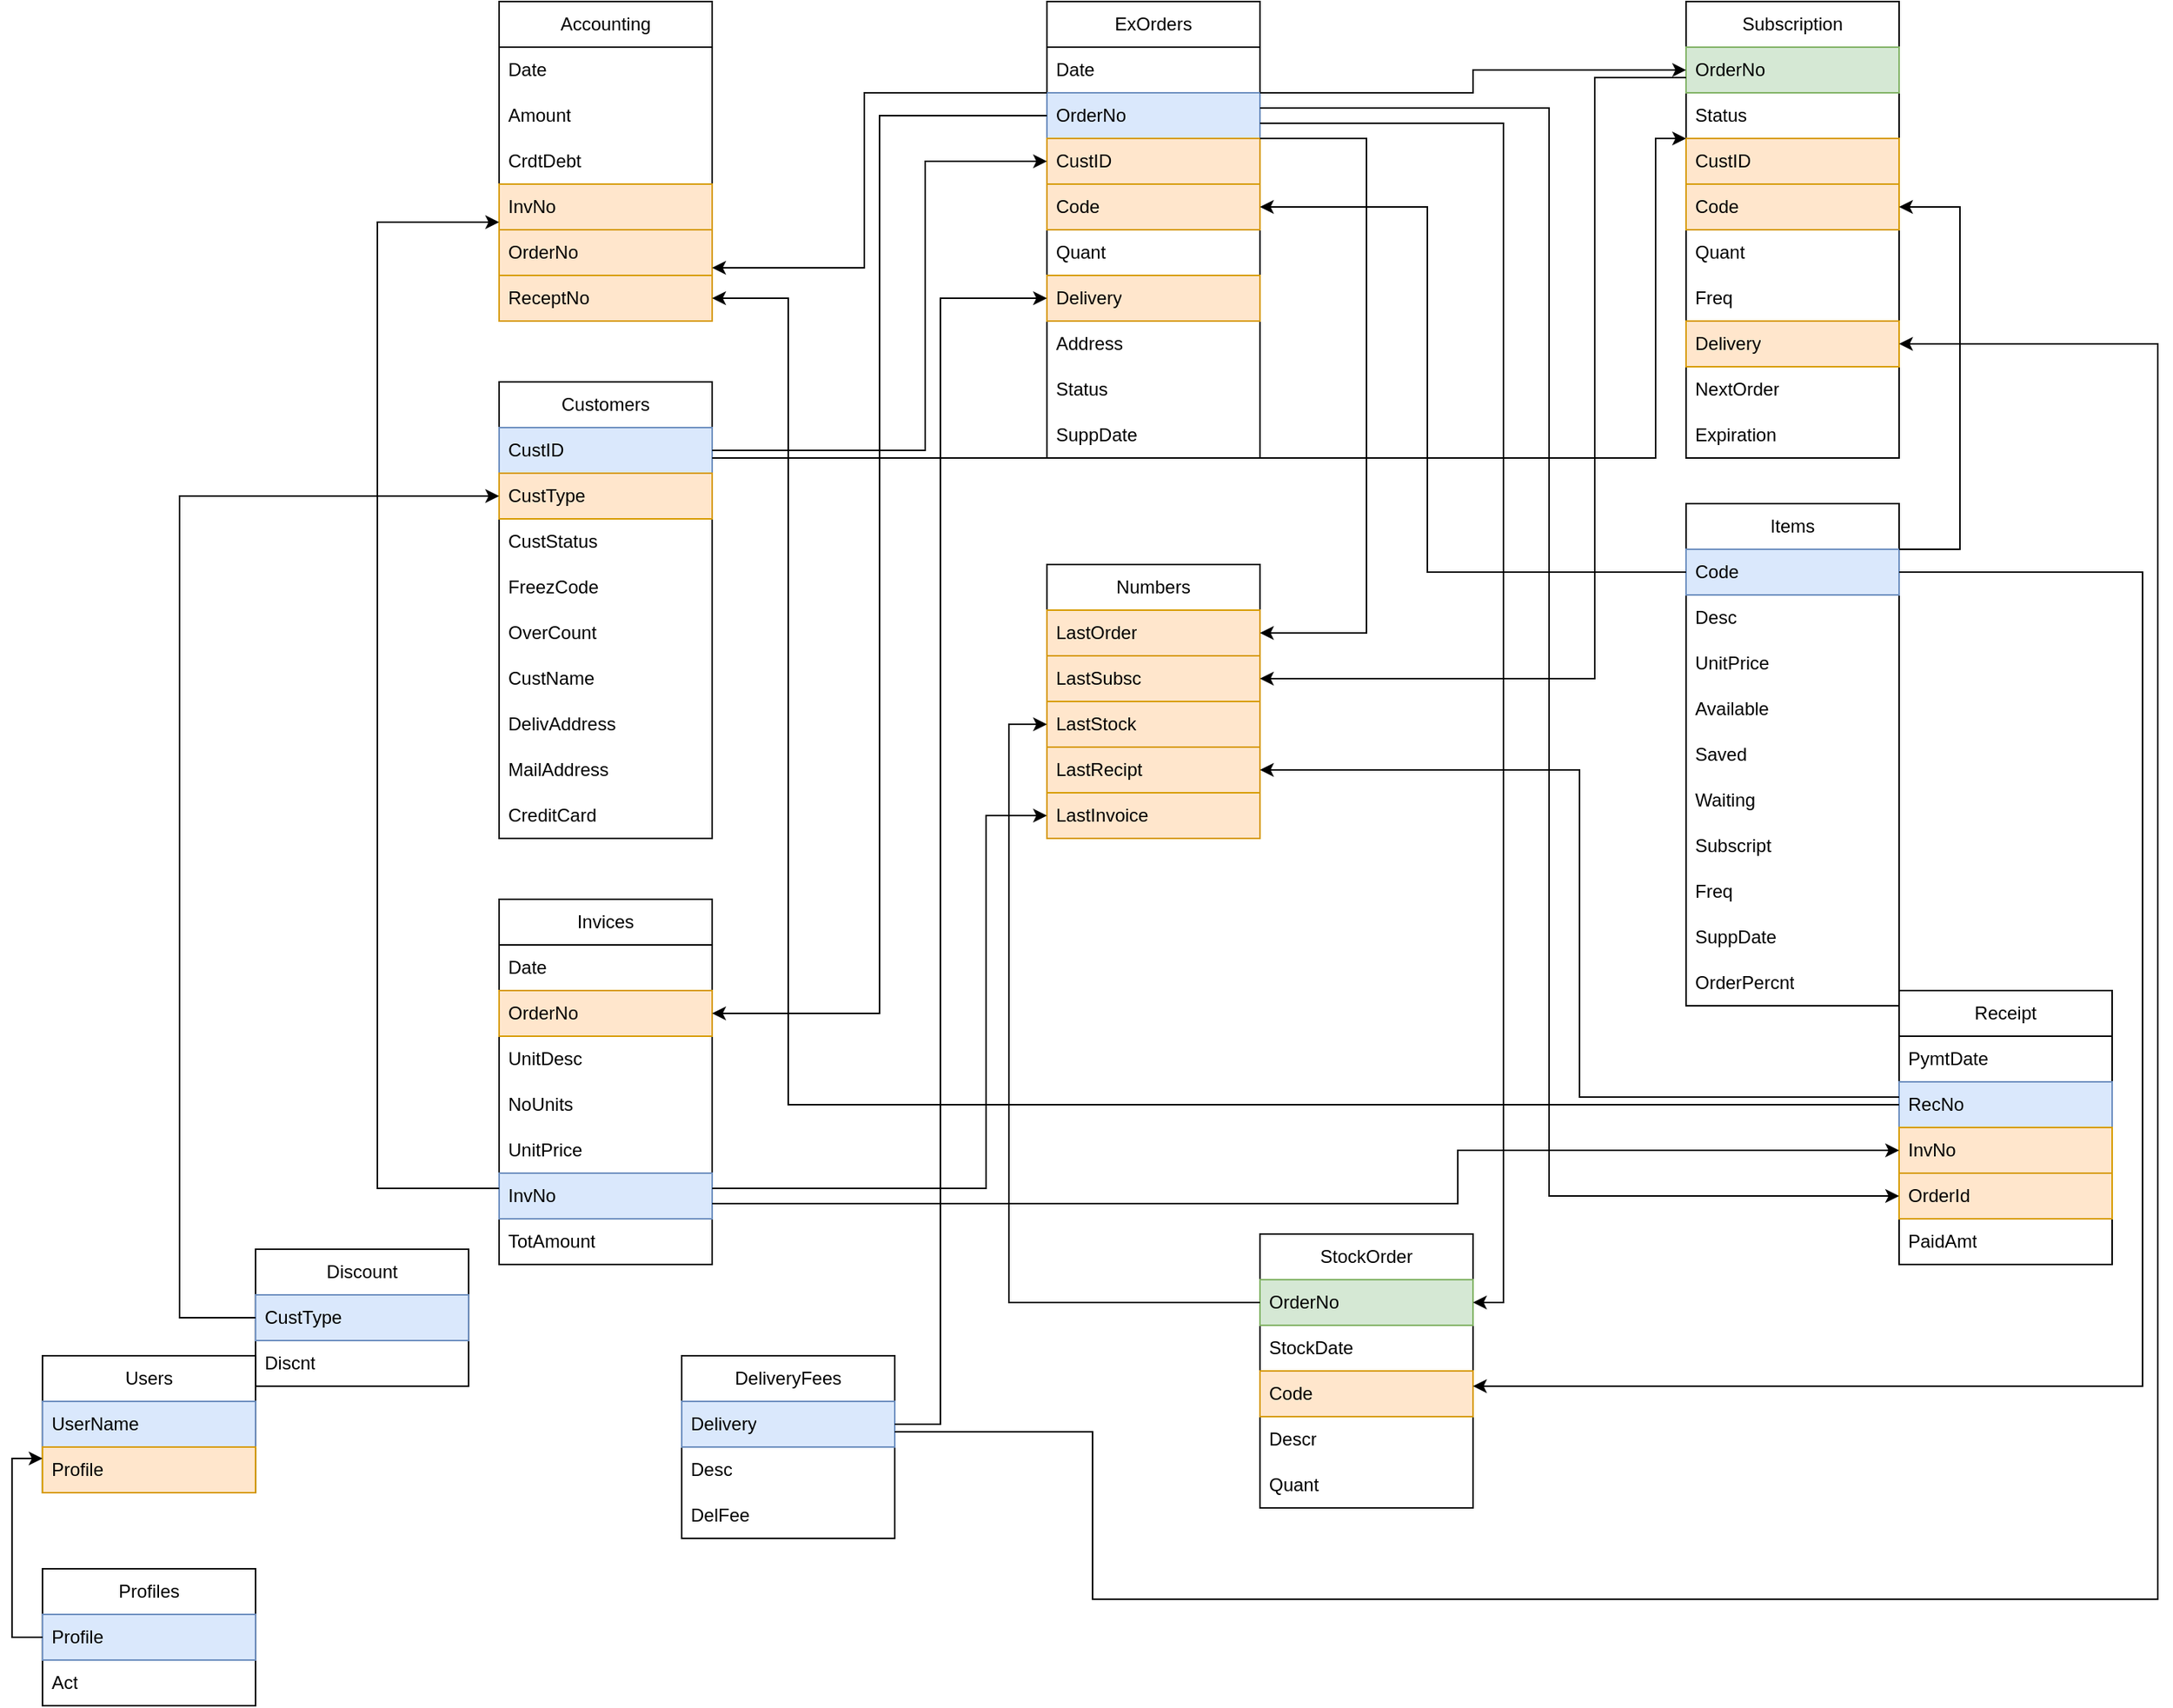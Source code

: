 <mxfile version="24.7.7">
  <diagram name="Page-1" id="qyUkQaxLa5bK7SeOvM73">
    <mxGraphModel dx="1006" dy="1507" grid="1" gridSize="10" guides="1" tooltips="1" connect="1" arrows="1" fold="1" page="1" pageScale="1" pageWidth="850" pageHeight="1100" math="0" shadow="0">
      <root>
        <mxCell id="0" />
        <mxCell id="1" parent="0" />
        <mxCell id="bTdzOVUucz90buL4ZeWk-1" value="Items" style="swimlane;fontStyle=0;childLayout=stackLayout;horizontal=1;startSize=30;horizontalStack=0;resizeParent=1;resizeParentMax=0;resizeLast=0;collapsible=1;marginBottom=0;whiteSpace=wrap;html=1;" vertex="1" parent="1">
          <mxGeometry x="1380" y="320" width="140" height="330" as="geometry" />
        </mxCell>
        <mxCell id="bTdzOVUucz90buL4ZeWk-2" value="Code" style="text;strokeColor=#6c8ebf;fillColor=#dae8fc;align=left;verticalAlign=middle;spacingLeft=4;spacingRight=4;overflow=hidden;points=[[0,0.5],[1,0.5]];portConstraint=eastwest;rotatable=0;whiteSpace=wrap;html=1;" vertex="1" parent="bTdzOVUucz90buL4ZeWk-1">
          <mxGeometry y="30" width="140" height="30" as="geometry" />
        </mxCell>
        <mxCell id="bTdzOVUucz90buL4ZeWk-3" value="Desc" style="text;strokeColor=none;fillColor=none;align=left;verticalAlign=middle;spacingLeft=4;spacingRight=4;overflow=hidden;points=[[0,0.5],[1,0.5]];portConstraint=eastwest;rotatable=0;whiteSpace=wrap;html=1;" vertex="1" parent="bTdzOVUucz90buL4ZeWk-1">
          <mxGeometry y="60" width="140" height="30" as="geometry" />
        </mxCell>
        <mxCell id="bTdzOVUucz90buL4ZeWk-4" value="UnitPrice" style="text;strokeColor=none;fillColor=none;align=left;verticalAlign=middle;spacingLeft=4;spacingRight=4;overflow=hidden;points=[[0,0.5],[1,0.5]];portConstraint=eastwest;rotatable=0;whiteSpace=wrap;html=1;" vertex="1" parent="bTdzOVUucz90buL4ZeWk-1">
          <mxGeometry y="90" width="140" height="30" as="geometry" />
        </mxCell>
        <mxCell id="bTdzOVUucz90buL4ZeWk-9" value="Available" style="text;strokeColor=none;fillColor=none;align=left;verticalAlign=middle;spacingLeft=4;spacingRight=4;overflow=hidden;points=[[0,0.5],[1,0.5]];portConstraint=eastwest;rotatable=0;whiteSpace=wrap;html=1;" vertex="1" parent="bTdzOVUucz90buL4ZeWk-1">
          <mxGeometry y="120" width="140" height="30" as="geometry" />
        </mxCell>
        <mxCell id="bTdzOVUucz90buL4ZeWk-8" value="Saved" style="text;strokeColor=none;fillColor=none;align=left;verticalAlign=middle;spacingLeft=4;spacingRight=4;overflow=hidden;points=[[0,0.5],[1,0.5]];portConstraint=eastwest;rotatable=0;whiteSpace=wrap;html=1;" vertex="1" parent="bTdzOVUucz90buL4ZeWk-1">
          <mxGeometry y="150" width="140" height="30" as="geometry" />
        </mxCell>
        <mxCell id="bTdzOVUucz90buL4ZeWk-7" value="Waiting" style="text;strokeColor=none;fillColor=none;align=left;verticalAlign=middle;spacingLeft=4;spacingRight=4;overflow=hidden;points=[[0,0.5],[1,0.5]];portConstraint=eastwest;rotatable=0;whiteSpace=wrap;html=1;" vertex="1" parent="bTdzOVUucz90buL4ZeWk-1">
          <mxGeometry y="180" width="140" height="30" as="geometry" />
        </mxCell>
        <mxCell id="bTdzOVUucz90buL4ZeWk-6" value="Subscript" style="text;strokeColor=none;fillColor=none;align=left;verticalAlign=middle;spacingLeft=4;spacingRight=4;overflow=hidden;points=[[0,0.5],[1,0.5]];portConstraint=eastwest;rotatable=0;whiteSpace=wrap;html=1;" vertex="1" parent="bTdzOVUucz90buL4ZeWk-1">
          <mxGeometry y="210" width="140" height="30" as="geometry" />
        </mxCell>
        <mxCell id="bTdzOVUucz90buL4ZeWk-5" value="Freq" style="text;strokeColor=none;fillColor=none;align=left;verticalAlign=middle;spacingLeft=4;spacingRight=4;overflow=hidden;points=[[0,0.5],[1,0.5]];portConstraint=eastwest;rotatable=0;whiteSpace=wrap;html=1;" vertex="1" parent="bTdzOVUucz90buL4ZeWk-1">
          <mxGeometry y="240" width="140" height="30" as="geometry" />
        </mxCell>
        <mxCell id="bTdzOVUucz90buL4ZeWk-10" value="SuppDate" style="text;strokeColor=none;fillColor=none;align=left;verticalAlign=middle;spacingLeft=4;spacingRight=4;overflow=hidden;points=[[0,0.5],[1,0.5]];portConstraint=eastwest;rotatable=0;whiteSpace=wrap;html=1;" vertex="1" parent="bTdzOVUucz90buL4ZeWk-1">
          <mxGeometry y="270" width="140" height="30" as="geometry" />
        </mxCell>
        <mxCell id="bTdzOVUucz90buL4ZeWk-11" value="OrderPercnt" style="text;strokeColor=none;fillColor=none;align=left;verticalAlign=middle;spacingLeft=4;spacingRight=4;overflow=hidden;points=[[0,0.5],[1,0.5]];portConstraint=eastwest;rotatable=0;whiteSpace=wrap;html=1;" vertex="1" parent="bTdzOVUucz90buL4ZeWk-1">
          <mxGeometry y="300" width="140" height="30" as="geometry" />
        </mxCell>
        <mxCell id="bTdzOVUucz90buL4ZeWk-12" value="ExOrders" style="swimlane;fontStyle=0;childLayout=stackLayout;horizontal=1;startSize=30;horizontalStack=0;resizeParent=1;resizeParentMax=0;resizeLast=0;collapsible=1;marginBottom=0;whiteSpace=wrap;html=1;" vertex="1" parent="1">
          <mxGeometry x="960" y="-10" width="140" height="300" as="geometry" />
        </mxCell>
        <mxCell id="bTdzOVUucz90buL4ZeWk-13" value="Date" style="text;strokeColor=none;fillColor=none;align=left;verticalAlign=middle;spacingLeft=4;spacingRight=4;overflow=hidden;points=[[0,0.5],[1,0.5]];portConstraint=eastwest;rotatable=0;whiteSpace=wrap;html=1;" vertex="1" parent="bTdzOVUucz90buL4ZeWk-12">
          <mxGeometry y="30" width="140" height="30" as="geometry" />
        </mxCell>
        <mxCell id="bTdzOVUucz90buL4ZeWk-14" value="OrderNo" style="text;strokeColor=#6c8ebf;fillColor=#dae8fc;align=left;verticalAlign=middle;spacingLeft=4;spacingRight=4;overflow=hidden;points=[[0,0.5],[1,0.5]];portConstraint=eastwest;rotatable=0;whiteSpace=wrap;html=1;" vertex="1" parent="bTdzOVUucz90buL4ZeWk-12">
          <mxGeometry y="60" width="140" height="30" as="geometry" />
        </mxCell>
        <mxCell id="bTdzOVUucz90buL4ZeWk-15" value="CustID" style="text;strokeColor=#d79b00;fillColor=#ffe6cc;align=left;verticalAlign=middle;spacingLeft=4;spacingRight=4;overflow=hidden;points=[[0,0.5],[1,0.5]];portConstraint=eastwest;rotatable=0;whiteSpace=wrap;html=1;" vertex="1" parent="bTdzOVUucz90buL4ZeWk-12">
          <mxGeometry y="90" width="140" height="30" as="geometry" />
        </mxCell>
        <mxCell id="bTdzOVUucz90buL4ZeWk-16" value="Code" style="text;strokeColor=#d79b00;fillColor=#ffe6cc;align=left;verticalAlign=middle;spacingLeft=4;spacingRight=4;overflow=hidden;points=[[0,0.5],[1,0.5]];portConstraint=eastwest;rotatable=0;whiteSpace=wrap;html=1;" vertex="1" parent="bTdzOVUucz90buL4ZeWk-12">
          <mxGeometry y="120" width="140" height="30" as="geometry" />
        </mxCell>
        <mxCell id="bTdzOVUucz90buL4ZeWk-17" value="Quant" style="text;strokeColor=none;fillColor=none;align=left;verticalAlign=middle;spacingLeft=4;spacingRight=4;overflow=hidden;points=[[0,0.5],[1,0.5]];portConstraint=eastwest;rotatable=0;whiteSpace=wrap;html=1;" vertex="1" parent="bTdzOVUucz90buL4ZeWk-12">
          <mxGeometry y="150" width="140" height="30" as="geometry" />
        </mxCell>
        <mxCell id="bTdzOVUucz90buL4ZeWk-18" value="Delivery" style="text;strokeColor=#d79b00;fillColor=#ffe6cc;align=left;verticalAlign=middle;spacingLeft=4;spacingRight=4;overflow=hidden;points=[[0,0.5],[1,0.5]];portConstraint=eastwest;rotatable=0;whiteSpace=wrap;html=1;" vertex="1" parent="bTdzOVUucz90buL4ZeWk-12">
          <mxGeometry y="180" width="140" height="30" as="geometry" />
        </mxCell>
        <mxCell id="bTdzOVUucz90buL4ZeWk-19" value="Address" style="text;strokeColor=none;fillColor=none;align=left;verticalAlign=middle;spacingLeft=4;spacingRight=4;overflow=hidden;points=[[0,0.5],[1,0.5]];portConstraint=eastwest;rotatable=0;whiteSpace=wrap;html=1;" vertex="1" parent="bTdzOVUucz90buL4ZeWk-12">
          <mxGeometry y="210" width="140" height="30" as="geometry" />
        </mxCell>
        <mxCell id="bTdzOVUucz90buL4ZeWk-20" value="Status" style="text;strokeColor=none;fillColor=none;align=left;verticalAlign=middle;spacingLeft=4;spacingRight=4;overflow=hidden;points=[[0,0.5],[1,0.5]];portConstraint=eastwest;rotatable=0;whiteSpace=wrap;html=1;" vertex="1" parent="bTdzOVUucz90buL4ZeWk-12">
          <mxGeometry y="240" width="140" height="30" as="geometry" />
        </mxCell>
        <mxCell id="bTdzOVUucz90buL4ZeWk-21" value="SuppDate" style="text;strokeColor=none;fillColor=none;align=left;verticalAlign=middle;spacingLeft=4;spacingRight=4;overflow=hidden;points=[[0,0.5],[1,0.5]];portConstraint=eastwest;rotatable=0;whiteSpace=wrap;html=1;" vertex="1" parent="bTdzOVUucz90buL4ZeWk-12">
          <mxGeometry y="270" width="140" height="30" as="geometry" />
        </mxCell>
        <mxCell id="bTdzOVUucz90buL4ZeWk-23" value="Invices" style="swimlane;fontStyle=0;childLayout=stackLayout;horizontal=1;startSize=30;horizontalStack=0;resizeParent=1;resizeParentMax=0;resizeLast=0;collapsible=1;marginBottom=0;whiteSpace=wrap;html=1;" vertex="1" parent="1">
          <mxGeometry x="600" y="580" width="140" height="240" as="geometry" />
        </mxCell>
        <mxCell id="bTdzOVUucz90buL4ZeWk-132" value="Date" style="text;align=left;verticalAlign=middle;spacingLeft=4;spacingRight=4;overflow=hidden;points=[[0,0.5],[1,0.5]];portConstraint=eastwest;rotatable=0;whiteSpace=wrap;html=1;" vertex="1" parent="bTdzOVUucz90buL4ZeWk-23">
          <mxGeometry y="30" width="140" height="30" as="geometry" />
        </mxCell>
        <mxCell id="bTdzOVUucz90buL4ZeWk-25" value="OrderNo" style="text;strokeColor=#d79b00;fillColor=#ffe6cc;align=left;verticalAlign=middle;spacingLeft=4;spacingRight=4;overflow=hidden;points=[[0,0.5],[1,0.5]];portConstraint=eastwest;rotatable=0;whiteSpace=wrap;html=1;" vertex="1" parent="bTdzOVUucz90buL4ZeWk-23">
          <mxGeometry y="60" width="140" height="30" as="geometry" />
        </mxCell>
        <mxCell id="bTdzOVUucz90buL4ZeWk-26" value="UnitDesc" style="text;strokeColor=none;fillColor=none;align=left;verticalAlign=middle;spacingLeft=4;spacingRight=4;overflow=hidden;points=[[0,0.5],[1,0.5]];portConstraint=eastwest;rotatable=0;whiteSpace=wrap;html=1;" vertex="1" parent="bTdzOVUucz90buL4ZeWk-23">
          <mxGeometry y="90" width="140" height="30" as="geometry" />
        </mxCell>
        <mxCell id="bTdzOVUucz90buL4ZeWk-27" value="NoUnits" style="text;strokeColor=none;fillColor=none;align=left;verticalAlign=middle;spacingLeft=4;spacingRight=4;overflow=hidden;points=[[0,0.5],[1,0.5]];portConstraint=eastwest;rotatable=0;whiteSpace=wrap;html=1;" vertex="1" parent="bTdzOVUucz90buL4ZeWk-23">
          <mxGeometry y="120" width="140" height="30" as="geometry" />
        </mxCell>
        <mxCell id="bTdzOVUucz90buL4ZeWk-28" value="UnitPrice" style="text;strokeColor=none;fillColor=none;align=left;verticalAlign=middle;spacingLeft=4;spacingRight=4;overflow=hidden;points=[[0,0.5],[1,0.5]];portConstraint=eastwest;rotatable=0;whiteSpace=wrap;html=1;" vertex="1" parent="bTdzOVUucz90buL4ZeWk-23">
          <mxGeometry y="150" width="140" height="30" as="geometry" />
        </mxCell>
        <mxCell id="bTdzOVUucz90buL4ZeWk-29" value="InvNo" style="text;strokeColor=#6c8ebf;fillColor=#dae8fc;align=left;verticalAlign=middle;spacingLeft=4;spacingRight=4;overflow=hidden;points=[[0,0.5],[1,0.5]];portConstraint=eastwest;rotatable=0;whiteSpace=wrap;html=1;" vertex="1" parent="bTdzOVUucz90buL4ZeWk-23">
          <mxGeometry y="180" width="140" height="30" as="geometry" />
        </mxCell>
        <mxCell id="bTdzOVUucz90buL4ZeWk-30" value="TotAmount" style="text;strokeColor=none;fillColor=none;align=left;verticalAlign=middle;spacingLeft=4;spacingRight=4;overflow=hidden;points=[[0,0.5],[1,0.5]];portConstraint=eastwest;rotatable=0;whiteSpace=wrap;html=1;" vertex="1" parent="bTdzOVUucz90buL4ZeWk-23">
          <mxGeometry y="210" width="140" height="30" as="geometry" />
        </mxCell>
        <mxCell id="bTdzOVUucz90buL4ZeWk-33" value="Subscription" style="swimlane;fontStyle=0;childLayout=stackLayout;horizontal=1;startSize=30;horizontalStack=0;resizeParent=1;resizeParentMax=0;resizeLast=0;collapsible=1;marginBottom=0;whiteSpace=wrap;html=1;" vertex="1" parent="1">
          <mxGeometry x="1380" y="-10" width="140" height="300" as="geometry" />
        </mxCell>
        <mxCell id="bTdzOVUucz90buL4ZeWk-34" value="OrderNo" style="text;strokeColor=#82b366;fillColor=#d5e8d4;align=left;verticalAlign=middle;spacingLeft=4;spacingRight=4;overflow=hidden;points=[[0,0.5],[1,0.5]];portConstraint=eastwest;rotatable=0;whiteSpace=wrap;html=1;" vertex="1" parent="bTdzOVUucz90buL4ZeWk-33">
          <mxGeometry y="30" width="140" height="30" as="geometry" />
        </mxCell>
        <mxCell id="bTdzOVUucz90buL4ZeWk-35" value="Status" style="text;strokeColor=none;fillColor=none;align=left;verticalAlign=middle;spacingLeft=4;spacingRight=4;overflow=hidden;points=[[0,0.5],[1,0.5]];portConstraint=eastwest;rotatable=0;whiteSpace=wrap;html=1;" vertex="1" parent="bTdzOVUucz90buL4ZeWk-33">
          <mxGeometry y="60" width="140" height="30" as="geometry" />
        </mxCell>
        <mxCell id="bTdzOVUucz90buL4ZeWk-36" value="CustID" style="text;strokeColor=#d79b00;fillColor=#ffe6cc;align=left;verticalAlign=middle;spacingLeft=4;spacingRight=4;overflow=hidden;points=[[0,0.5],[1,0.5]];portConstraint=eastwest;rotatable=0;whiteSpace=wrap;html=1;" vertex="1" parent="bTdzOVUucz90buL4ZeWk-33">
          <mxGeometry y="90" width="140" height="30" as="geometry" />
        </mxCell>
        <mxCell id="bTdzOVUucz90buL4ZeWk-37" value="Code" style="text;strokeColor=#d79b00;fillColor=#ffe6cc;align=left;verticalAlign=middle;spacingLeft=4;spacingRight=4;overflow=hidden;points=[[0,0.5],[1,0.5]];portConstraint=eastwest;rotatable=0;whiteSpace=wrap;html=1;" vertex="1" parent="bTdzOVUucz90buL4ZeWk-33">
          <mxGeometry y="120" width="140" height="30" as="geometry" />
        </mxCell>
        <mxCell id="bTdzOVUucz90buL4ZeWk-38" value="Quant" style="text;strokeColor=none;fillColor=none;align=left;verticalAlign=middle;spacingLeft=4;spacingRight=4;overflow=hidden;points=[[0,0.5],[1,0.5]];portConstraint=eastwest;rotatable=0;whiteSpace=wrap;html=1;" vertex="1" parent="bTdzOVUucz90buL4ZeWk-33">
          <mxGeometry y="150" width="140" height="30" as="geometry" />
        </mxCell>
        <mxCell id="bTdzOVUucz90buL4ZeWk-39" value="Freq" style="text;strokeColor=none;fillColor=none;align=left;verticalAlign=middle;spacingLeft=4;spacingRight=4;overflow=hidden;points=[[0,0.5],[1,0.5]];portConstraint=eastwest;rotatable=0;whiteSpace=wrap;html=1;" vertex="1" parent="bTdzOVUucz90buL4ZeWk-33">
          <mxGeometry y="180" width="140" height="30" as="geometry" />
        </mxCell>
        <mxCell id="bTdzOVUucz90buL4ZeWk-40" value="Delivery" style="text;strokeColor=#d79b00;fillColor=#ffe6cc;align=left;verticalAlign=middle;spacingLeft=4;spacingRight=4;overflow=hidden;points=[[0,0.5],[1,0.5]];portConstraint=eastwest;rotatable=0;whiteSpace=wrap;html=1;" vertex="1" parent="bTdzOVUucz90buL4ZeWk-33">
          <mxGeometry y="210" width="140" height="30" as="geometry" />
        </mxCell>
        <mxCell id="bTdzOVUucz90buL4ZeWk-41" value="NextOrder" style="text;strokeColor=none;fillColor=none;align=left;verticalAlign=middle;spacingLeft=4;spacingRight=4;overflow=hidden;points=[[0,0.5],[1,0.5]];portConstraint=eastwest;rotatable=0;whiteSpace=wrap;html=1;" vertex="1" parent="bTdzOVUucz90buL4ZeWk-33">
          <mxGeometry y="240" width="140" height="30" as="geometry" />
        </mxCell>
        <mxCell id="bTdzOVUucz90buL4ZeWk-42" value="Expiration" style="text;strokeColor=none;fillColor=none;align=left;verticalAlign=middle;spacingLeft=4;spacingRight=4;overflow=hidden;points=[[0,0.5],[1,0.5]];portConstraint=eastwest;rotatable=0;whiteSpace=wrap;html=1;" vertex="1" parent="bTdzOVUucz90buL4ZeWk-33">
          <mxGeometry y="270" width="140" height="30" as="geometry" />
        </mxCell>
        <mxCell id="bTdzOVUucz90buL4ZeWk-44" value="Customers" style="swimlane;fontStyle=0;childLayout=stackLayout;horizontal=1;startSize=30;horizontalStack=0;resizeParent=1;resizeParentMax=0;resizeLast=0;collapsible=1;marginBottom=0;whiteSpace=wrap;html=1;" vertex="1" parent="1">
          <mxGeometry x="600" y="240" width="140" height="300" as="geometry" />
        </mxCell>
        <mxCell id="bTdzOVUucz90buL4ZeWk-45" value="CustID" style="text;strokeColor=#6c8ebf;fillColor=#dae8fc;align=left;verticalAlign=middle;spacingLeft=4;spacingRight=4;overflow=hidden;points=[[0,0.5],[1,0.5]];portConstraint=eastwest;rotatable=0;whiteSpace=wrap;html=1;" vertex="1" parent="bTdzOVUucz90buL4ZeWk-44">
          <mxGeometry y="30" width="140" height="30" as="geometry" />
        </mxCell>
        <mxCell id="bTdzOVUucz90buL4ZeWk-46" value="CustType" style="text;strokeColor=#d79b00;fillColor=#ffe6cc;align=left;verticalAlign=middle;spacingLeft=4;spacingRight=4;overflow=hidden;points=[[0,0.5],[1,0.5]];portConstraint=eastwest;rotatable=0;whiteSpace=wrap;html=1;" vertex="1" parent="bTdzOVUucz90buL4ZeWk-44">
          <mxGeometry y="60" width="140" height="30" as="geometry" />
        </mxCell>
        <mxCell id="bTdzOVUucz90buL4ZeWk-47" value="CustStatus" style="text;strokeColor=none;fillColor=none;align=left;verticalAlign=middle;spacingLeft=4;spacingRight=4;overflow=hidden;points=[[0,0.5],[1,0.5]];portConstraint=eastwest;rotatable=0;whiteSpace=wrap;html=1;" vertex="1" parent="bTdzOVUucz90buL4ZeWk-44">
          <mxGeometry y="90" width="140" height="30" as="geometry" />
        </mxCell>
        <mxCell id="bTdzOVUucz90buL4ZeWk-48" value="FreezCode" style="text;strokeColor=none;fillColor=none;align=left;verticalAlign=middle;spacingLeft=4;spacingRight=4;overflow=hidden;points=[[0,0.5],[1,0.5]];portConstraint=eastwest;rotatable=0;whiteSpace=wrap;html=1;" vertex="1" parent="bTdzOVUucz90buL4ZeWk-44">
          <mxGeometry y="120" width="140" height="30" as="geometry" />
        </mxCell>
        <mxCell id="bTdzOVUucz90buL4ZeWk-49" value="OverCount" style="text;strokeColor=none;fillColor=none;align=left;verticalAlign=middle;spacingLeft=4;spacingRight=4;overflow=hidden;points=[[0,0.5],[1,0.5]];portConstraint=eastwest;rotatable=0;whiteSpace=wrap;html=1;" vertex="1" parent="bTdzOVUucz90buL4ZeWk-44">
          <mxGeometry y="150" width="140" height="30" as="geometry" />
        </mxCell>
        <mxCell id="bTdzOVUucz90buL4ZeWk-50" value="CustName" style="text;strokeColor=none;fillColor=none;align=left;verticalAlign=middle;spacingLeft=4;spacingRight=4;overflow=hidden;points=[[0,0.5],[1,0.5]];portConstraint=eastwest;rotatable=0;whiteSpace=wrap;html=1;" vertex="1" parent="bTdzOVUucz90buL4ZeWk-44">
          <mxGeometry y="180" width="140" height="30" as="geometry" />
        </mxCell>
        <mxCell id="bTdzOVUucz90buL4ZeWk-51" value="DelivAddress" style="text;strokeColor=none;fillColor=none;align=left;verticalAlign=middle;spacingLeft=4;spacingRight=4;overflow=hidden;points=[[0,0.5],[1,0.5]];portConstraint=eastwest;rotatable=0;whiteSpace=wrap;html=1;" vertex="1" parent="bTdzOVUucz90buL4ZeWk-44">
          <mxGeometry y="210" width="140" height="30" as="geometry" />
        </mxCell>
        <mxCell id="bTdzOVUucz90buL4ZeWk-52" value="MailAddress" style="text;strokeColor=none;fillColor=none;align=left;verticalAlign=middle;spacingLeft=4;spacingRight=4;overflow=hidden;points=[[0,0.5],[1,0.5]];portConstraint=eastwest;rotatable=0;whiteSpace=wrap;html=1;" vertex="1" parent="bTdzOVUucz90buL4ZeWk-44">
          <mxGeometry y="240" width="140" height="30" as="geometry" />
        </mxCell>
        <mxCell id="bTdzOVUucz90buL4ZeWk-53" value="CreditCard" style="text;strokeColor=none;fillColor=none;align=left;verticalAlign=middle;spacingLeft=4;spacingRight=4;overflow=hidden;points=[[0,0.5],[1,0.5]];portConstraint=eastwest;rotatable=0;whiteSpace=wrap;html=1;" vertex="1" parent="bTdzOVUucz90buL4ZeWk-44">
          <mxGeometry y="270" width="140" height="30" as="geometry" />
        </mxCell>
        <mxCell id="bTdzOVUucz90buL4ZeWk-55" value="Receipt" style="swimlane;fontStyle=0;childLayout=stackLayout;horizontal=1;startSize=30;horizontalStack=0;resizeParent=1;resizeParentMax=0;resizeLast=0;collapsible=1;marginBottom=0;whiteSpace=wrap;html=1;" vertex="1" parent="1">
          <mxGeometry x="1520" y="640" width="140" height="180" as="geometry" />
        </mxCell>
        <mxCell id="bTdzOVUucz90buL4ZeWk-56" value="PymtDate" style="text;strokeColor=none;fillColor=none;align=left;verticalAlign=middle;spacingLeft=4;spacingRight=4;overflow=hidden;points=[[0,0.5],[1,0.5]];portConstraint=eastwest;rotatable=0;whiteSpace=wrap;html=1;" vertex="1" parent="bTdzOVUucz90buL4ZeWk-55">
          <mxGeometry y="30" width="140" height="30" as="geometry" />
        </mxCell>
        <mxCell id="bTdzOVUucz90buL4ZeWk-57" value="RecNo" style="text;strokeColor=#6c8ebf;fillColor=#dae8fc;align=left;verticalAlign=middle;spacingLeft=4;spacingRight=4;overflow=hidden;points=[[0,0.5],[1,0.5]];portConstraint=eastwest;rotatable=0;whiteSpace=wrap;html=1;" vertex="1" parent="bTdzOVUucz90buL4ZeWk-55">
          <mxGeometry y="60" width="140" height="30" as="geometry" />
        </mxCell>
        <mxCell id="bTdzOVUucz90buL4ZeWk-58" value="InvNo" style="text;strokeColor=#d79b00;fillColor=#ffe6cc;align=left;verticalAlign=middle;spacingLeft=4;spacingRight=4;overflow=hidden;points=[[0,0.5],[1,0.5]];portConstraint=eastwest;rotatable=0;whiteSpace=wrap;html=1;" vertex="1" parent="bTdzOVUucz90buL4ZeWk-55">
          <mxGeometry y="90" width="140" height="30" as="geometry" />
        </mxCell>
        <mxCell id="bTdzOVUucz90buL4ZeWk-59" value="OrderId" style="text;strokeColor=#d79b00;fillColor=#ffe6cc;align=left;verticalAlign=middle;spacingLeft=4;spacingRight=4;overflow=hidden;points=[[0,0.5],[1,0.5]];portConstraint=eastwest;rotatable=0;whiteSpace=wrap;html=1;" vertex="1" parent="bTdzOVUucz90buL4ZeWk-55">
          <mxGeometry y="120" width="140" height="30" as="geometry" />
        </mxCell>
        <mxCell id="bTdzOVUucz90buL4ZeWk-60" value="PaidAmt" style="text;strokeColor=none;fillColor=none;align=left;verticalAlign=middle;spacingLeft=4;spacingRight=4;overflow=hidden;points=[[0,0.5],[1,0.5]];portConstraint=eastwest;rotatable=0;whiteSpace=wrap;html=1;" vertex="1" parent="bTdzOVUucz90buL4ZeWk-55">
          <mxGeometry y="150" width="140" height="30" as="geometry" />
        </mxCell>
        <mxCell id="bTdzOVUucz90buL4ZeWk-65" value="Accounting" style="swimlane;fontStyle=0;childLayout=stackLayout;horizontal=1;startSize=30;horizontalStack=0;resizeParent=1;resizeParentMax=0;resizeLast=0;collapsible=1;marginBottom=0;whiteSpace=wrap;html=1;" vertex="1" parent="1">
          <mxGeometry x="600" y="-10" width="140" height="210" as="geometry" />
        </mxCell>
        <mxCell id="bTdzOVUucz90buL4ZeWk-66" value="Date" style="text;strokeColor=none;fillColor=none;align=left;verticalAlign=middle;spacingLeft=4;spacingRight=4;overflow=hidden;points=[[0,0.5],[1,0.5]];portConstraint=eastwest;rotatable=0;whiteSpace=wrap;html=1;" vertex="1" parent="bTdzOVUucz90buL4ZeWk-65">
          <mxGeometry y="30" width="140" height="30" as="geometry" />
        </mxCell>
        <mxCell id="bTdzOVUucz90buL4ZeWk-67" value="Amount" style="text;strokeColor=none;fillColor=none;align=left;verticalAlign=middle;spacingLeft=4;spacingRight=4;overflow=hidden;points=[[0,0.5],[1,0.5]];portConstraint=eastwest;rotatable=0;whiteSpace=wrap;html=1;" vertex="1" parent="bTdzOVUucz90buL4ZeWk-65">
          <mxGeometry y="60" width="140" height="30" as="geometry" />
        </mxCell>
        <mxCell id="bTdzOVUucz90buL4ZeWk-68" value="CrdtDebt" style="text;strokeColor=none;fillColor=none;align=left;verticalAlign=middle;spacingLeft=4;spacingRight=4;overflow=hidden;points=[[0,0.5],[1,0.5]];portConstraint=eastwest;rotatable=0;whiteSpace=wrap;html=1;" vertex="1" parent="bTdzOVUucz90buL4ZeWk-65">
          <mxGeometry y="90" width="140" height="30" as="geometry" />
        </mxCell>
        <mxCell id="bTdzOVUucz90buL4ZeWk-69" value="InvNo" style="text;strokeColor=#d79b00;fillColor=#ffe6cc;align=left;verticalAlign=middle;spacingLeft=4;spacingRight=4;overflow=hidden;points=[[0,0.5],[1,0.5]];portConstraint=eastwest;rotatable=0;whiteSpace=wrap;html=1;" vertex="1" parent="bTdzOVUucz90buL4ZeWk-65">
          <mxGeometry y="120" width="140" height="30" as="geometry" />
        </mxCell>
        <mxCell id="bTdzOVUucz90buL4ZeWk-70" value="OrderNo" style="text;strokeColor=#d79b00;fillColor=#ffe6cc;align=left;verticalAlign=middle;spacingLeft=4;spacingRight=4;overflow=hidden;points=[[0,0.5],[1,0.5]];portConstraint=eastwest;rotatable=0;whiteSpace=wrap;html=1;" vertex="1" parent="bTdzOVUucz90buL4ZeWk-65">
          <mxGeometry y="150" width="140" height="30" as="geometry" />
        </mxCell>
        <mxCell id="bTdzOVUucz90buL4ZeWk-71" value="ReceptNo" style="text;strokeColor=#d79b00;fillColor=#ffe6cc;align=left;verticalAlign=middle;spacingLeft=4;spacingRight=4;overflow=hidden;points=[[0,0.5],[1,0.5]];portConstraint=eastwest;rotatable=0;whiteSpace=wrap;html=1;" vertex="1" parent="bTdzOVUucz90buL4ZeWk-65">
          <mxGeometry y="180" width="140" height="30" as="geometry" />
        </mxCell>
        <mxCell id="bTdzOVUucz90buL4ZeWk-72" value="StockOrder" style="swimlane;fontStyle=0;childLayout=stackLayout;horizontal=1;startSize=30;horizontalStack=0;resizeParent=1;resizeParentMax=0;resizeLast=0;collapsible=1;marginBottom=0;whiteSpace=wrap;html=1;" vertex="1" parent="1">
          <mxGeometry x="1100" y="800" width="140" height="180" as="geometry" />
        </mxCell>
        <mxCell id="bTdzOVUucz90buL4ZeWk-73" value="OrderNo" style="text;strokeColor=#82b366;fillColor=#d5e8d4;align=left;verticalAlign=middle;spacingLeft=4;spacingRight=4;overflow=hidden;points=[[0,0.5],[1,0.5]];portConstraint=eastwest;rotatable=0;whiteSpace=wrap;html=1;" vertex="1" parent="bTdzOVUucz90buL4ZeWk-72">
          <mxGeometry y="30" width="140" height="30" as="geometry" />
        </mxCell>
        <mxCell id="bTdzOVUucz90buL4ZeWk-74" value="StockDate" style="text;strokeColor=none;fillColor=none;align=left;verticalAlign=middle;spacingLeft=4;spacingRight=4;overflow=hidden;points=[[0,0.5],[1,0.5]];portConstraint=eastwest;rotatable=0;whiteSpace=wrap;html=1;" vertex="1" parent="bTdzOVUucz90buL4ZeWk-72">
          <mxGeometry y="60" width="140" height="30" as="geometry" />
        </mxCell>
        <mxCell id="bTdzOVUucz90buL4ZeWk-75" value="Code" style="text;strokeColor=#d79b00;fillColor=#ffe6cc;align=left;verticalAlign=middle;spacingLeft=4;spacingRight=4;overflow=hidden;points=[[0,0.5],[1,0.5]];portConstraint=eastwest;rotatable=0;whiteSpace=wrap;html=1;" vertex="1" parent="bTdzOVUucz90buL4ZeWk-72">
          <mxGeometry y="90" width="140" height="30" as="geometry" />
        </mxCell>
        <mxCell id="bTdzOVUucz90buL4ZeWk-76" value="Descr" style="text;strokeColor=none;fillColor=none;align=left;verticalAlign=middle;spacingLeft=4;spacingRight=4;overflow=hidden;points=[[0,0.5],[1,0.5]];portConstraint=eastwest;rotatable=0;whiteSpace=wrap;html=1;" vertex="1" parent="bTdzOVUucz90buL4ZeWk-72">
          <mxGeometry y="120" width="140" height="30" as="geometry" />
        </mxCell>
        <mxCell id="bTdzOVUucz90buL4ZeWk-77" value="Quant" style="text;strokeColor=none;fillColor=none;align=left;verticalAlign=middle;spacingLeft=4;spacingRight=4;overflow=hidden;points=[[0,0.5],[1,0.5]];portConstraint=eastwest;rotatable=0;whiteSpace=wrap;html=1;" vertex="1" parent="bTdzOVUucz90buL4ZeWk-72">
          <mxGeometry y="150" width="140" height="30" as="geometry" />
        </mxCell>
        <mxCell id="bTdzOVUucz90buL4ZeWk-79" value="DeliveryFees" style="swimlane;fontStyle=0;childLayout=stackLayout;horizontal=1;startSize=30;horizontalStack=0;resizeParent=1;resizeParentMax=0;resizeLast=0;collapsible=1;marginBottom=0;whiteSpace=wrap;html=1;" vertex="1" parent="1">
          <mxGeometry x="720" y="880" width="140" height="120" as="geometry" />
        </mxCell>
        <mxCell id="bTdzOVUucz90buL4ZeWk-80" value="Delivery" style="text;strokeColor=#6c8ebf;fillColor=#dae8fc;align=left;verticalAlign=middle;spacingLeft=4;spacingRight=4;overflow=hidden;points=[[0,0.5],[1,0.5]];portConstraint=eastwest;rotatable=0;whiteSpace=wrap;html=1;" vertex="1" parent="bTdzOVUucz90buL4ZeWk-79">
          <mxGeometry y="30" width="140" height="30" as="geometry" />
        </mxCell>
        <mxCell id="bTdzOVUucz90buL4ZeWk-81" value="Desc" style="text;strokeColor=none;fillColor=none;align=left;verticalAlign=middle;spacingLeft=4;spacingRight=4;overflow=hidden;points=[[0,0.5],[1,0.5]];portConstraint=eastwest;rotatable=0;whiteSpace=wrap;html=1;" vertex="1" parent="bTdzOVUucz90buL4ZeWk-79">
          <mxGeometry y="60" width="140" height="30" as="geometry" />
        </mxCell>
        <mxCell id="bTdzOVUucz90buL4ZeWk-82" value="DelFee" style="text;strokeColor=none;fillColor=none;align=left;verticalAlign=middle;spacingLeft=4;spacingRight=4;overflow=hidden;points=[[0,0.5],[1,0.5]];portConstraint=eastwest;rotatable=0;whiteSpace=wrap;html=1;" vertex="1" parent="bTdzOVUucz90buL4ZeWk-79">
          <mxGeometry y="90" width="140" height="30" as="geometry" />
        </mxCell>
        <mxCell id="bTdzOVUucz90buL4ZeWk-85" value="Discount" style="swimlane;fontStyle=0;childLayout=stackLayout;horizontal=1;startSize=30;horizontalStack=0;resizeParent=1;resizeParentMax=0;resizeLast=0;collapsible=1;marginBottom=0;whiteSpace=wrap;html=1;" vertex="1" parent="1">
          <mxGeometry x="439.93" y="810" width="140" height="90" as="geometry" />
        </mxCell>
        <mxCell id="bTdzOVUucz90buL4ZeWk-86" value="CustType" style="text;strokeColor=#6c8ebf;fillColor=#dae8fc;align=left;verticalAlign=middle;spacingLeft=4;spacingRight=4;overflow=hidden;points=[[0,0.5],[1,0.5]];portConstraint=eastwest;rotatable=0;whiteSpace=wrap;html=1;" vertex="1" parent="bTdzOVUucz90buL4ZeWk-85">
          <mxGeometry y="30" width="140" height="30" as="geometry" />
        </mxCell>
        <mxCell id="bTdzOVUucz90buL4ZeWk-87" value="Discnt" style="text;strokeColor=none;fillColor=none;align=left;verticalAlign=middle;spacingLeft=4;spacingRight=4;overflow=hidden;points=[[0,0.5],[1,0.5]];portConstraint=eastwest;rotatable=0;whiteSpace=wrap;html=1;" vertex="1" parent="bTdzOVUucz90buL4ZeWk-85">
          <mxGeometry y="60" width="140" height="30" as="geometry" />
        </mxCell>
        <mxCell id="bTdzOVUucz90buL4ZeWk-89" value="Numbers" style="swimlane;fontStyle=0;childLayout=stackLayout;horizontal=1;startSize=30;horizontalStack=0;resizeParent=1;resizeParentMax=0;resizeLast=0;collapsible=1;marginBottom=0;whiteSpace=wrap;html=1;" vertex="1" parent="1">
          <mxGeometry x="960" y="360" width="140" height="180" as="geometry" />
        </mxCell>
        <mxCell id="bTdzOVUucz90buL4ZeWk-90" value="LastOrder" style="text;strokeColor=#d79b00;fillColor=#ffe6cc;align=left;verticalAlign=middle;spacingLeft=4;spacingRight=4;overflow=hidden;points=[[0,0.5],[1,0.5]];portConstraint=eastwest;rotatable=0;whiteSpace=wrap;html=1;" vertex="1" parent="bTdzOVUucz90buL4ZeWk-89">
          <mxGeometry y="30" width="140" height="30" as="geometry" />
        </mxCell>
        <mxCell id="bTdzOVUucz90buL4ZeWk-91" value="LastSubsc" style="text;strokeColor=#d79b00;fillColor=#ffe6cc;align=left;verticalAlign=middle;spacingLeft=4;spacingRight=4;overflow=hidden;points=[[0,0.5],[1,0.5]];portConstraint=eastwest;rotatable=0;whiteSpace=wrap;html=1;" vertex="1" parent="bTdzOVUucz90buL4ZeWk-89">
          <mxGeometry y="60" width="140" height="30" as="geometry" />
        </mxCell>
        <mxCell id="bTdzOVUucz90buL4ZeWk-94" value="LastStock" style="text;strokeColor=#d79b00;fillColor=#ffe6cc;align=left;verticalAlign=middle;spacingLeft=4;spacingRight=4;overflow=hidden;points=[[0,0.5],[1,0.5]];portConstraint=eastwest;rotatable=0;whiteSpace=wrap;html=1;" vertex="1" parent="bTdzOVUucz90buL4ZeWk-89">
          <mxGeometry y="90" width="140" height="30" as="geometry" />
        </mxCell>
        <mxCell id="bTdzOVUucz90buL4ZeWk-93" value="LastRecipt" style="text;strokeColor=#d79b00;fillColor=#ffe6cc;align=left;verticalAlign=middle;spacingLeft=4;spacingRight=4;overflow=hidden;points=[[0,0.5],[1,0.5]];portConstraint=eastwest;rotatable=0;whiteSpace=wrap;html=1;" vertex="1" parent="bTdzOVUucz90buL4ZeWk-89">
          <mxGeometry y="120" width="140" height="30" as="geometry" />
        </mxCell>
        <mxCell id="bTdzOVUucz90buL4ZeWk-92" value="LastInvoice" style="text;strokeColor=#d79b00;fillColor=#ffe6cc;align=left;verticalAlign=middle;spacingLeft=4;spacingRight=4;overflow=hidden;points=[[0,0.5],[1,0.5]];portConstraint=eastwest;rotatable=0;whiteSpace=wrap;html=1;" vertex="1" parent="bTdzOVUucz90buL4ZeWk-89">
          <mxGeometry y="150" width="140" height="30" as="geometry" />
        </mxCell>
        <mxCell id="bTdzOVUucz90buL4ZeWk-95" value="Users" style="swimlane;fontStyle=0;childLayout=stackLayout;horizontal=1;startSize=30;horizontalStack=0;resizeParent=1;resizeParentMax=0;resizeLast=0;collapsible=1;marginBottom=0;whiteSpace=wrap;html=1;" vertex="1" parent="1">
          <mxGeometry x="299.93" y="880" width="140" height="90" as="geometry" />
        </mxCell>
        <mxCell id="bTdzOVUucz90buL4ZeWk-96" value="UserName" style="text;strokeColor=#6c8ebf;fillColor=#dae8fc;align=left;verticalAlign=middle;spacingLeft=4;spacingRight=4;overflow=hidden;points=[[0,0.5],[1,0.5]];portConstraint=eastwest;rotatable=0;whiteSpace=wrap;html=1;" vertex="1" parent="bTdzOVUucz90buL4ZeWk-95">
          <mxGeometry y="30" width="140" height="30" as="geometry" />
        </mxCell>
        <mxCell id="bTdzOVUucz90buL4ZeWk-97" value="Profile" style="text;strokeColor=#d79b00;fillColor=#ffe6cc;align=left;verticalAlign=middle;spacingLeft=4;spacingRight=4;overflow=hidden;points=[[0,0.5],[1,0.5]];portConstraint=eastwest;rotatable=0;whiteSpace=wrap;html=1;" vertex="1" parent="bTdzOVUucz90buL4ZeWk-95">
          <mxGeometry y="60" width="140" height="30" as="geometry" />
        </mxCell>
        <mxCell id="bTdzOVUucz90buL4ZeWk-101" value="Profiles" style="swimlane;fontStyle=0;childLayout=stackLayout;horizontal=1;startSize=30;horizontalStack=0;resizeParent=1;resizeParentMax=0;resizeLast=0;collapsible=1;marginBottom=0;whiteSpace=wrap;html=1;" vertex="1" parent="1">
          <mxGeometry x="299.93" y="1020" width="140" height="90" as="geometry" />
        </mxCell>
        <mxCell id="bTdzOVUucz90buL4ZeWk-102" value="Profile" style="text;strokeColor=#6c8ebf;fillColor=#dae8fc;align=left;verticalAlign=middle;spacingLeft=4;spacingRight=4;overflow=hidden;points=[[0,0.5],[1,0.5]];portConstraint=eastwest;rotatable=0;whiteSpace=wrap;html=1;" vertex="1" parent="bTdzOVUucz90buL4ZeWk-101">
          <mxGeometry y="30" width="140" height="30" as="geometry" />
        </mxCell>
        <mxCell id="bTdzOVUucz90buL4ZeWk-103" value="Act" style="text;strokeColor=none;fillColor=none;align=left;verticalAlign=middle;spacingLeft=4;spacingRight=4;overflow=hidden;points=[[0,0.5],[1,0.5]];portConstraint=eastwest;rotatable=0;whiteSpace=wrap;html=1;" vertex="1" parent="bTdzOVUucz90buL4ZeWk-101">
          <mxGeometry y="60" width="140" height="30" as="geometry" />
        </mxCell>
        <mxCell id="bTdzOVUucz90buL4ZeWk-104" style="edgeStyle=orthogonalEdgeStyle;rounded=0;orthogonalLoop=1;jettySize=auto;html=1;" edge="1" parent="1" source="bTdzOVUucz90buL4ZeWk-2" target="bTdzOVUucz90buL4ZeWk-16">
          <mxGeometry relative="1" as="geometry">
            <Array as="points">
              <mxPoint x="1210" y="365" />
              <mxPoint x="1210" y="125" />
            </Array>
          </mxGeometry>
        </mxCell>
        <mxCell id="bTdzOVUucz90buL4ZeWk-105" style="edgeStyle=orthogonalEdgeStyle;rounded=0;orthogonalLoop=1;jettySize=auto;html=1;" edge="1" parent="1" source="bTdzOVUucz90buL4ZeWk-2" target="bTdzOVUucz90buL4ZeWk-37">
          <mxGeometry relative="1" as="geometry">
            <Array as="points">
              <mxPoint x="1560" y="350" />
              <mxPoint x="1560" y="125" />
            </Array>
          </mxGeometry>
        </mxCell>
        <mxCell id="bTdzOVUucz90buL4ZeWk-106" style="edgeStyle=orthogonalEdgeStyle;rounded=0;orthogonalLoop=1;jettySize=auto;html=1;" edge="1" parent="1" source="bTdzOVUucz90buL4ZeWk-2" target="bTdzOVUucz90buL4ZeWk-75">
          <mxGeometry relative="1" as="geometry">
            <Array as="points">
              <mxPoint x="1680" y="365" />
              <mxPoint x="1680" y="900" />
            </Array>
          </mxGeometry>
        </mxCell>
        <mxCell id="bTdzOVUucz90buL4ZeWk-107" style="edgeStyle=orthogonalEdgeStyle;rounded=0;orthogonalLoop=1;jettySize=auto;html=1;" edge="1" parent="1" source="bTdzOVUucz90buL4ZeWk-14" target="bTdzOVUucz90buL4ZeWk-25">
          <mxGeometry relative="1" as="geometry" />
        </mxCell>
        <mxCell id="bTdzOVUucz90buL4ZeWk-108" style="edgeStyle=orthogonalEdgeStyle;rounded=0;orthogonalLoop=1;jettySize=auto;html=1;" edge="1" parent="1" source="bTdzOVUucz90buL4ZeWk-14" target="bTdzOVUucz90buL4ZeWk-34">
          <mxGeometry relative="1" as="geometry">
            <Array as="points">
              <mxPoint x="1240" y="50" />
              <mxPoint x="1240" y="35" />
            </Array>
          </mxGeometry>
        </mxCell>
        <mxCell id="bTdzOVUucz90buL4ZeWk-109" style="edgeStyle=orthogonalEdgeStyle;rounded=0;orthogonalLoop=1;jettySize=auto;html=1;entryX=0;entryY=0.5;entryDx=0;entryDy=0;" edge="1" parent="1" source="bTdzOVUucz90buL4ZeWk-14" target="bTdzOVUucz90buL4ZeWk-59">
          <mxGeometry relative="1" as="geometry">
            <Array as="points">
              <mxPoint x="1290" y="60" />
              <mxPoint x="1290" y="775" />
            </Array>
          </mxGeometry>
        </mxCell>
        <mxCell id="bTdzOVUucz90buL4ZeWk-110" style="edgeStyle=orthogonalEdgeStyle;rounded=0;orthogonalLoop=1;jettySize=auto;html=1;" edge="1" parent="1" source="bTdzOVUucz90buL4ZeWk-14" target="bTdzOVUucz90buL4ZeWk-70">
          <mxGeometry relative="1" as="geometry">
            <Array as="points">
              <mxPoint x="840" y="50" />
              <mxPoint x="840" y="165" />
            </Array>
          </mxGeometry>
        </mxCell>
        <mxCell id="bTdzOVUucz90buL4ZeWk-111" style="edgeStyle=orthogonalEdgeStyle;rounded=0;orthogonalLoop=1;jettySize=auto;html=1;" edge="1" parent="1" source="bTdzOVUucz90buL4ZeWk-14" target="bTdzOVUucz90buL4ZeWk-73">
          <mxGeometry relative="1" as="geometry">
            <Array as="points">
              <mxPoint x="1260" y="70" />
              <mxPoint x="1260" y="845" />
            </Array>
          </mxGeometry>
        </mxCell>
        <mxCell id="bTdzOVUucz90buL4ZeWk-112" style="edgeStyle=orthogonalEdgeStyle;rounded=0;orthogonalLoop=1;jettySize=auto;html=1;" edge="1" parent="1" source="bTdzOVUucz90buL4ZeWk-14" target="bTdzOVUucz90buL4ZeWk-90">
          <mxGeometry relative="1" as="geometry">
            <Array as="points">
              <mxPoint x="1170" y="80" />
              <mxPoint x="1170" y="405" />
            </Array>
          </mxGeometry>
        </mxCell>
        <mxCell id="bTdzOVUucz90buL4ZeWk-114" style="edgeStyle=orthogonalEdgeStyle;rounded=0;orthogonalLoop=1;jettySize=auto;html=1;" edge="1" parent="1" source="bTdzOVUucz90buL4ZeWk-29" target="bTdzOVUucz90buL4ZeWk-69">
          <mxGeometry relative="1" as="geometry">
            <Array as="points">
              <mxPoint x="520" y="770" />
              <mxPoint x="520" y="135" />
            </Array>
          </mxGeometry>
        </mxCell>
        <mxCell id="bTdzOVUucz90buL4ZeWk-115" style="edgeStyle=orthogonalEdgeStyle;rounded=0;orthogonalLoop=1;jettySize=auto;html=1;" edge="1" parent="1" source="bTdzOVUucz90buL4ZeWk-29" target="bTdzOVUucz90buL4ZeWk-92">
          <mxGeometry relative="1" as="geometry">
            <Array as="points">
              <mxPoint x="920" y="770" />
              <mxPoint x="920" y="525" />
            </Array>
          </mxGeometry>
        </mxCell>
        <mxCell id="bTdzOVUucz90buL4ZeWk-118" style="edgeStyle=orthogonalEdgeStyle;rounded=0;orthogonalLoop=1;jettySize=auto;html=1;" edge="1" parent="1" source="bTdzOVUucz90buL4ZeWk-45" target="bTdzOVUucz90buL4ZeWk-15">
          <mxGeometry relative="1" as="geometry">
            <Array as="points">
              <mxPoint x="880" y="285" />
              <mxPoint x="880" y="95" />
            </Array>
          </mxGeometry>
        </mxCell>
        <mxCell id="bTdzOVUucz90buL4ZeWk-119" style="edgeStyle=orthogonalEdgeStyle;rounded=0;orthogonalLoop=1;jettySize=auto;html=1;" edge="1" parent="1" source="bTdzOVUucz90buL4ZeWk-45" target="bTdzOVUucz90buL4ZeWk-36">
          <mxGeometry relative="1" as="geometry">
            <Array as="points">
              <mxPoint x="1360" y="290" />
              <mxPoint x="1360" y="80" />
            </Array>
          </mxGeometry>
        </mxCell>
        <mxCell id="bTdzOVUucz90buL4ZeWk-121" style="edgeStyle=orthogonalEdgeStyle;rounded=0;orthogonalLoop=1;jettySize=auto;html=1;" edge="1" parent="1" source="bTdzOVUucz90buL4ZeWk-29" target="bTdzOVUucz90buL4ZeWk-58">
          <mxGeometry relative="1" as="geometry">
            <Array as="points">
              <mxPoint x="1230" y="780" />
              <mxPoint x="1230" y="745" />
            </Array>
          </mxGeometry>
        </mxCell>
        <mxCell id="bTdzOVUucz90buL4ZeWk-122" style="edgeStyle=orthogonalEdgeStyle;rounded=0;orthogonalLoop=1;jettySize=auto;html=1;entryX=0;entryY=0.75;entryDx=0;entryDy=0;" edge="1" parent="1" source="bTdzOVUucz90buL4ZeWk-102" target="bTdzOVUucz90buL4ZeWk-95">
          <mxGeometry relative="1" as="geometry" />
        </mxCell>
        <mxCell id="bTdzOVUucz90buL4ZeWk-123" style="edgeStyle=orthogonalEdgeStyle;rounded=0;orthogonalLoop=1;jettySize=auto;html=1;" edge="1" parent="1" source="bTdzOVUucz90buL4ZeWk-86" target="bTdzOVUucz90buL4ZeWk-46">
          <mxGeometry relative="1" as="geometry">
            <mxPoint x="770" y="370" as="targetPoint" />
            <Array as="points">
              <mxPoint x="390" y="855" />
              <mxPoint x="390" y="315" />
            </Array>
          </mxGeometry>
        </mxCell>
        <mxCell id="bTdzOVUucz90buL4ZeWk-124" style="edgeStyle=orthogonalEdgeStyle;rounded=0;orthogonalLoop=1;jettySize=auto;html=1;" edge="1" parent="1" source="bTdzOVUucz90buL4ZeWk-34" target="bTdzOVUucz90buL4ZeWk-91">
          <mxGeometry relative="1" as="geometry">
            <Array as="points">
              <mxPoint x="1320" y="40" />
              <mxPoint x="1320" y="435" />
            </Array>
          </mxGeometry>
        </mxCell>
        <mxCell id="bTdzOVUucz90buL4ZeWk-125" style="edgeStyle=orthogonalEdgeStyle;rounded=0;orthogonalLoop=1;jettySize=auto;html=1;" edge="1" parent="1" source="bTdzOVUucz90buL4ZeWk-57" target="bTdzOVUucz90buL4ZeWk-93">
          <mxGeometry relative="1" as="geometry">
            <Array as="points">
              <mxPoint x="1310" y="710" />
              <mxPoint x="1310" y="495" />
            </Array>
          </mxGeometry>
        </mxCell>
        <mxCell id="bTdzOVUucz90buL4ZeWk-126" style="edgeStyle=orthogonalEdgeStyle;rounded=0;orthogonalLoop=1;jettySize=auto;html=1;entryX=0;entryY=0.5;entryDx=0;entryDy=0;" edge="1" parent="1" source="bTdzOVUucz90buL4ZeWk-73" target="bTdzOVUucz90buL4ZeWk-94">
          <mxGeometry relative="1" as="geometry">
            <mxPoint x="1060" y="860" as="sourcePoint" />
            <mxPoint x="935" y="450" as="targetPoint" />
            <Array as="points">
              <mxPoint x="935" y="845" />
              <mxPoint x="935" y="465" />
            </Array>
          </mxGeometry>
        </mxCell>
        <mxCell id="bTdzOVUucz90buL4ZeWk-127" style="edgeStyle=orthogonalEdgeStyle;rounded=0;orthogonalLoop=1;jettySize=auto;html=1;" edge="1" parent="1" source="bTdzOVUucz90buL4ZeWk-80" target="bTdzOVUucz90buL4ZeWk-40">
          <mxGeometry relative="1" as="geometry">
            <mxPoint x="1140" y="230" as="targetPoint" />
            <Array as="points">
              <mxPoint x="990" y="930" />
              <mxPoint x="990" y="1040" />
              <mxPoint x="1690" y="1040" />
              <mxPoint x="1690" y="215" />
            </Array>
          </mxGeometry>
        </mxCell>
        <mxCell id="bTdzOVUucz90buL4ZeWk-128" style="edgeStyle=orthogonalEdgeStyle;rounded=0;orthogonalLoop=1;jettySize=auto;html=1;" edge="1" parent="1" source="bTdzOVUucz90buL4ZeWk-80" target="bTdzOVUucz90buL4ZeWk-18">
          <mxGeometry relative="1" as="geometry">
            <mxPoint x="940" y="340" as="targetPoint" />
            <Array as="points">
              <mxPoint x="890" y="925" />
              <mxPoint x="890" y="185" />
            </Array>
          </mxGeometry>
        </mxCell>
        <mxCell id="bTdzOVUucz90buL4ZeWk-130" style="edgeStyle=orthogonalEdgeStyle;rounded=0;orthogonalLoop=1;jettySize=auto;html=1;" edge="1" parent="1" source="bTdzOVUucz90buL4ZeWk-57" target="bTdzOVUucz90buL4ZeWk-71">
          <mxGeometry relative="1" as="geometry">
            <mxPoint x="760" y="420" as="targetPoint" />
            <Array as="points">
              <mxPoint x="790" y="715" />
              <mxPoint x="790" y="185" />
            </Array>
          </mxGeometry>
        </mxCell>
      </root>
    </mxGraphModel>
  </diagram>
</mxfile>
